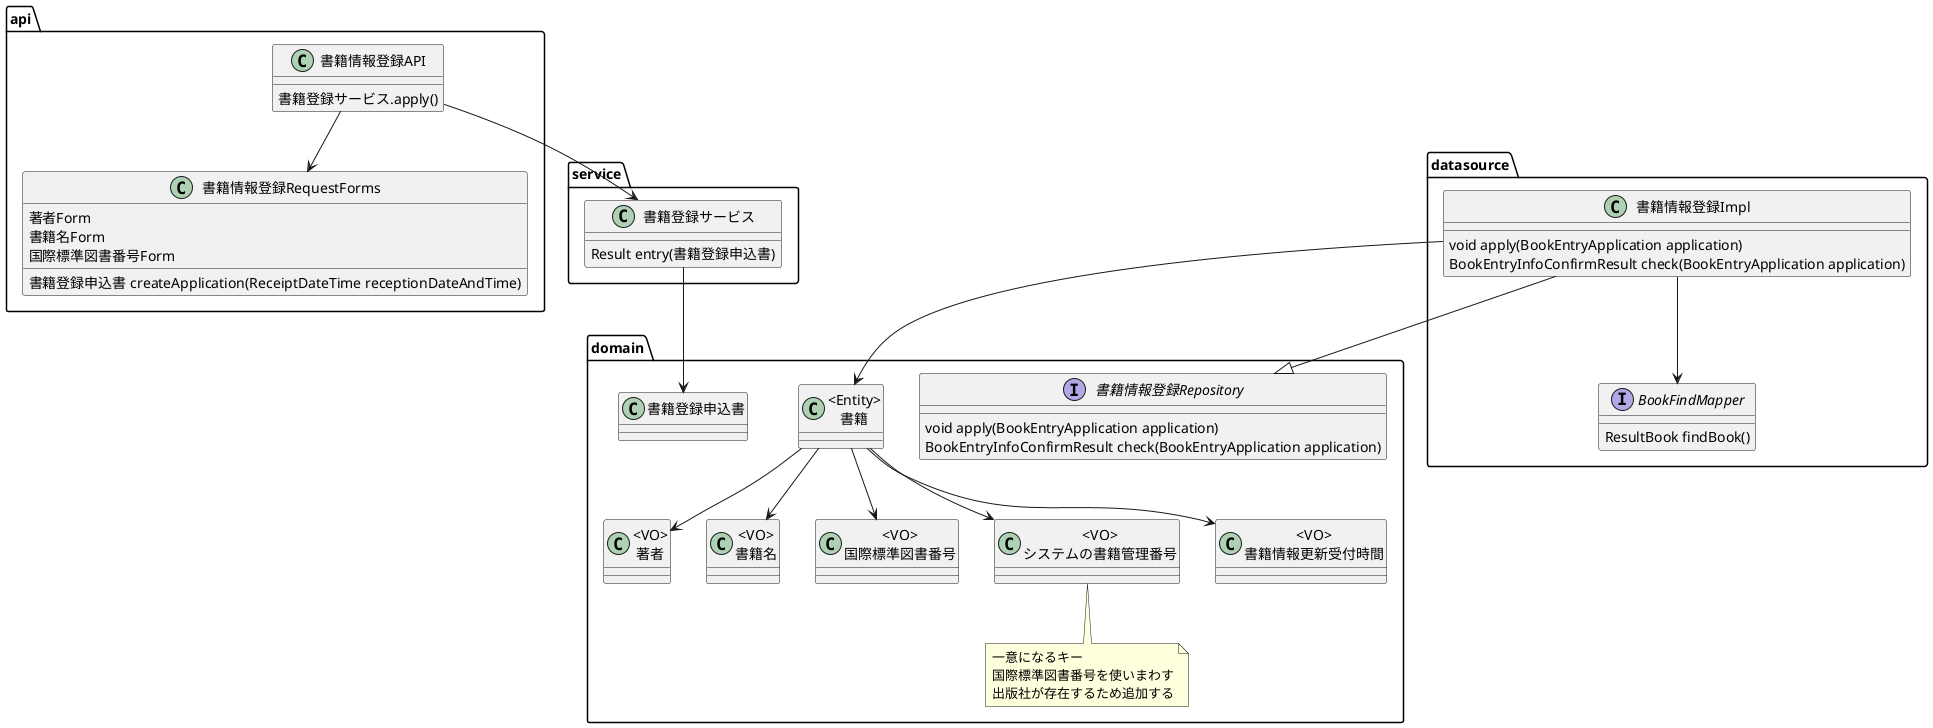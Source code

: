 @startuml

package api{
    class 書籍情報登録API{
        書籍登録サービス.apply()
    }

    class 書籍情報登録RequestForms{
        著者Form
        書籍名Form
        国際標準図書番号Form

        書籍登録申込書 createApplication(ReceiptDateTime receptionDateAndTime)
    }
}

package service{
    class 書籍登録サービス{
        Result entry(書籍登録申込書)
    }
}


package domain{

    class 書籍登録申込書{
    }


    class "<Entity>\n書籍" as 書籍{
    }

    class "<VO>\n著者" as 著者{
    }

    class "<VO>\n書籍名" as 書籍名{
    }

    class "<VO>\n国際標準図書番号" as 国際標準図書番号{
    }

    class "<VO>\nシステムの書籍管理番号" as システムの書籍管理番号{
    }
    note bottom
    一意になるキー
    国際標準図書番号を使いまわす
    出版社が存在するため追加する
    end note

    class "<VO>\n書籍情報更新受付時間" as 書籍情報更新受付時間{
    }

    interface 書籍情報登録Repository{
        void apply(BookEntryApplication application)
        BookEntryInfoConfirmResult check(BookEntryApplication application)
    }
}


package datasource{

    class 書籍情報登録Impl{
        void apply(BookEntryApplication application)
        BookEntryInfoConfirmResult check(BookEntryApplication application)
    }

    interface BookFindMapper{
        ResultBook findBook()
    }
}


書籍 --> 著者
書籍 --> 書籍名
書籍 --> 国際標準図書番号
書籍 --> システムの書籍管理番号
書籍 --> 書籍情報更新受付時間

書籍情報登録API --> 書籍登録サービス
書籍登録サービス --> 書籍登録申込書

書籍情報登録API --> 書籍情報登録RequestForms
書籍情報登録Impl --|> 書籍情報登録Repository

書籍情報登録Impl --> BookFindMapper
書籍情報登録Impl --> 書籍
@enduml